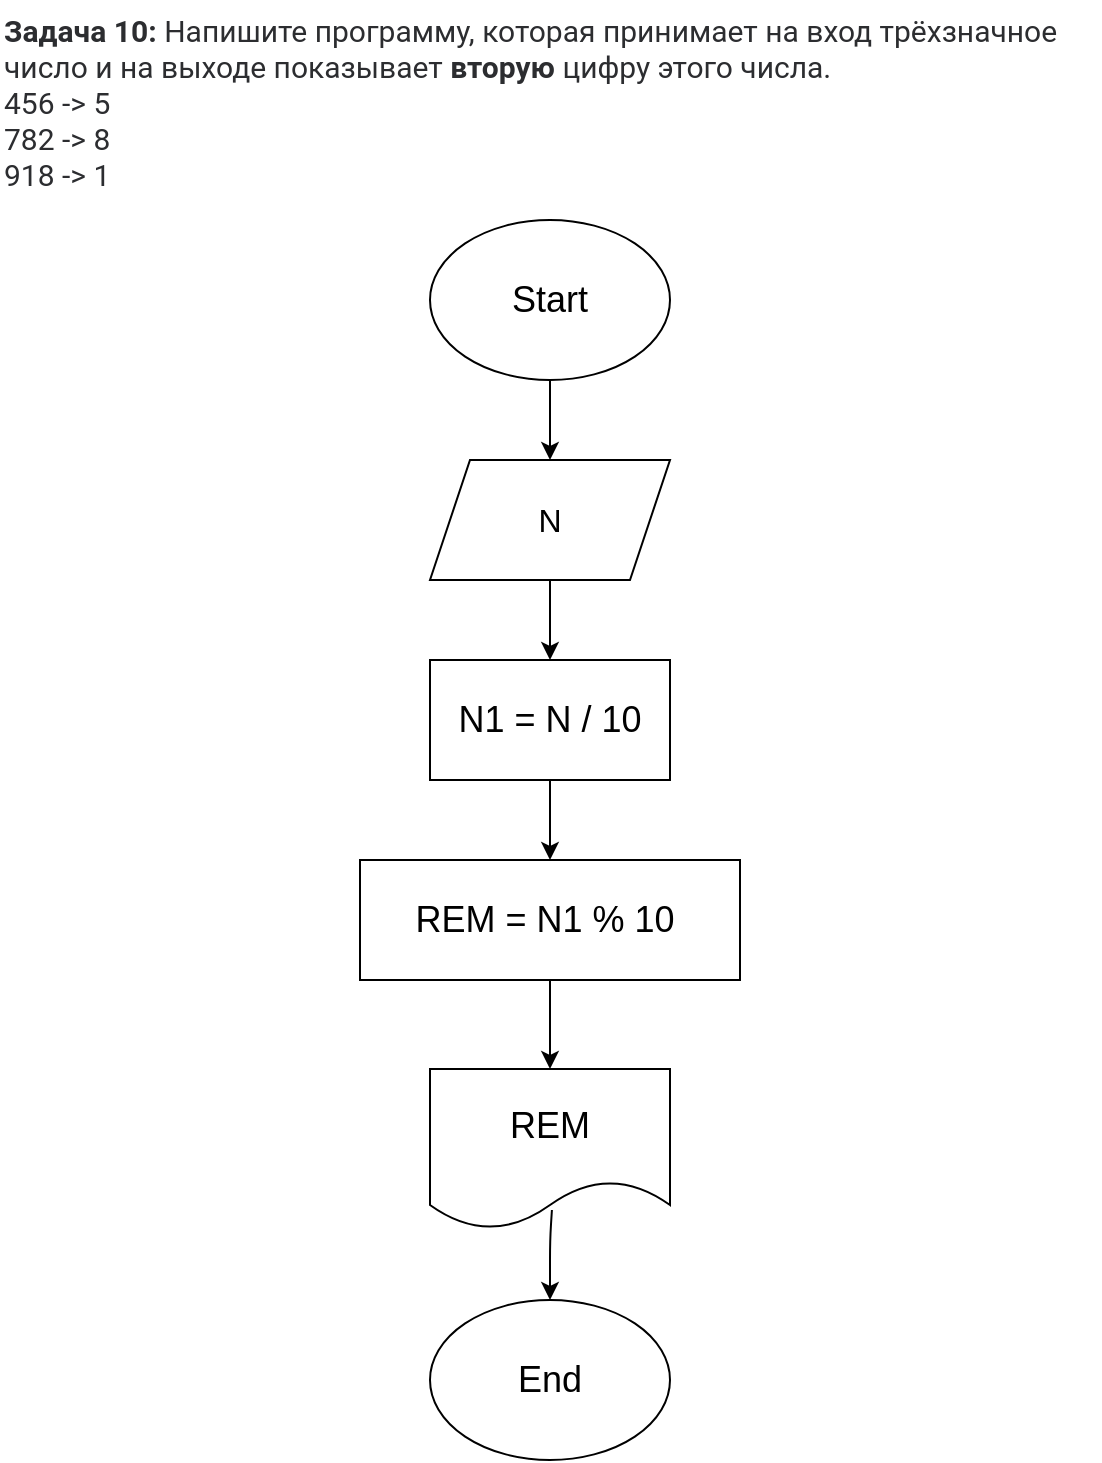 <mxfile>
    <diagram id="qYfWdHUspcd1cQ6Nx6c1" name="Страница 1">
        <mxGraphModel dx="777" dy="504" grid="1" gridSize="10" guides="1" tooltips="1" connect="1" arrows="1" fold="1" page="1" pageScale="1" pageWidth="827" pageHeight="1169" math="0" shadow="0">
            <root>
                <mxCell id="0"/>
                <mxCell id="1" parent="0"/>
                <mxCell id="2" value="&lt;p style=&quot;box-sizing: border-box; margin: 0px; font-weight: 400; color: rgb(44, 45, 48); font-family: roboto, &amp;quot;san francisco&amp;quot;, &amp;quot;helvetica neue&amp;quot;, helvetica, arial; font-size: 15px; font-style: normal; letter-spacing: normal; text-indent: 0px; text-transform: none; word-spacing: 0px; background-color: rgb(255, 255, 255);&quot;&gt;&lt;strong style=&quot;box-sizing: border-box ; font-weight: 700&quot;&gt;Задача 10:&lt;/strong&gt;&lt;span&gt;&amp;nbsp;&lt;/span&gt;Напишите программу, которая принимает на вход трёхзначное число и на выходе показывает&amp;nbsp;&lt;strong style=&quot;box-sizing: border-box ; font-weight: 700&quot;&gt;вторую&lt;/strong&gt;&lt;span&gt;&amp;nbsp;&lt;/span&gt;цифру этого числа.&lt;/p&gt;&lt;p style=&quot;box-sizing: border-box; margin: 0px; font-weight: 400; color: rgb(44, 45, 48); font-family: roboto, &amp;quot;san francisco&amp;quot;, &amp;quot;helvetica neue&amp;quot;, helvetica, arial; font-size: 15px; font-style: normal; letter-spacing: normal; text-indent: 0px; text-transform: none; word-spacing: 0px; background-color: rgb(255, 255, 255);&quot;&gt;456 -&amp;gt; 5&lt;br style=&quot;box-sizing: border-box&quot;&gt;782 -&amp;gt; 8&lt;br style=&quot;box-sizing: border-box&quot;&gt;918 -&amp;gt; 1&lt;/p&gt;" style="text;whiteSpace=wrap;html=1;" vertex="1" parent="1">
                    <mxGeometry x="190" y="10" width="550" height="90" as="geometry"/>
                </mxCell>
                <mxCell id="4" style="edgeStyle=none;html=1;exitX=0.5;exitY=1;exitDx=0;exitDy=0;" edge="1" parent="1" source="3">
                    <mxGeometry relative="1" as="geometry">
                        <mxPoint x="465" y="240" as="targetPoint"/>
                    </mxGeometry>
                </mxCell>
                <mxCell id="3" value="&lt;font style=&quot;font-size: 18px&quot;&gt;Start&lt;/font&gt;" style="ellipse;whiteSpace=wrap;html=1;" vertex="1" parent="1">
                    <mxGeometry x="405" y="120" width="120" height="80" as="geometry"/>
                </mxCell>
                <mxCell id="8" style="edgeStyle=none;html=1;exitX=0.5;exitY=1;exitDx=0;exitDy=0;entryX=0.5;entryY=0;entryDx=0;entryDy=0;" edge="1" parent="1" source="5" target="6">
                    <mxGeometry relative="1" as="geometry"/>
                </mxCell>
                <mxCell id="5" value="&lt;font size=&quot;3&quot;&gt;N&lt;/font&gt;" style="shape=parallelogram;perimeter=parallelogramPerimeter;whiteSpace=wrap;html=1;fixedSize=1;" vertex="1" parent="1">
                    <mxGeometry x="405" y="240" width="120" height="60" as="geometry"/>
                </mxCell>
                <mxCell id="9" style="edgeStyle=none;html=1;exitX=0.5;exitY=1;exitDx=0;exitDy=0;entryX=0.5;entryY=0;entryDx=0;entryDy=0;" edge="1" parent="1" source="6" target="7">
                    <mxGeometry relative="1" as="geometry"/>
                </mxCell>
                <mxCell id="6" value="&lt;font style=&quot;font-size: 18px&quot;&gt;N1 = N / 10&lt;/font&gt;" style="rounded=0;whiteSpace=wrap;html=1;" vertex="1" parent="1">
                    <mxGeometry x="405" y="340" width="120" height="60" as="geometry"/>
                </mxCell>
                <mxCell id="11" style="edgeStyle=none;html=1;exitX=0.5;exitY=1;exitDx=0;exitDy=0;entryX=0.5;entryY=0;entryDx=0;entryDy=0;" edge="1" parent="1" source="7" target="10">
                    <mxGeometry relative="1" as="geometry"/>
                </mxCell>
                <mxCell id="7" value="&lt;font style=&quot;font-size: 18px&quot;&gt;REM = N1 % 10&amp;nbsp;&lt;/font&gt;" style="rounded=0;whiteSpace=wrap;html=1;" vertex="1" parent="1">
                    <mxGeometry x="370" y="440" width="190" height="60" as="geometry"/>
                </mxCell>
                <mxCell id="12" style="edgeStyle=none;html=1;fontSize=18;exitX=0.508;exitY=0.881;exitDx=0;exitDy=0;exitPerimeter=0;" edge="1" parent="1" source="10">
                    <mxGeometry relative="1" as="geometry">
                        <mxPoint x="465" y="660" as="targetPoint"/>
                        <Array as="points">
                            <mxPoint x="465" y="630"/>
                        </Array>
                    </mxGeometry>
                </mxCell>
                <mxCell id="10" value="&lt;font style=&quot;font-size: 18px&quot;&gt;REM&lt;/font&gt;" style="shape=document;whiteSpace=wrap;html=1;boundedLbl=1;" vertex="1" parent="1">
                    <mxGeometry x="405" y="544.5" width="120" height="80" as="geometry"/>
                </mxCell>
                <mxCell id="13" value="End" style="ellipse;whiteSpace=wrap;html=1;fontSize=18;" vertex="1" parent="1">
                    <mxGeometry x="405" y="660" width="120" height="80" as="geometry"/>
                </mxCell>
            </root>
        </mxGraphModel>
    </diagram>
</mxfile>